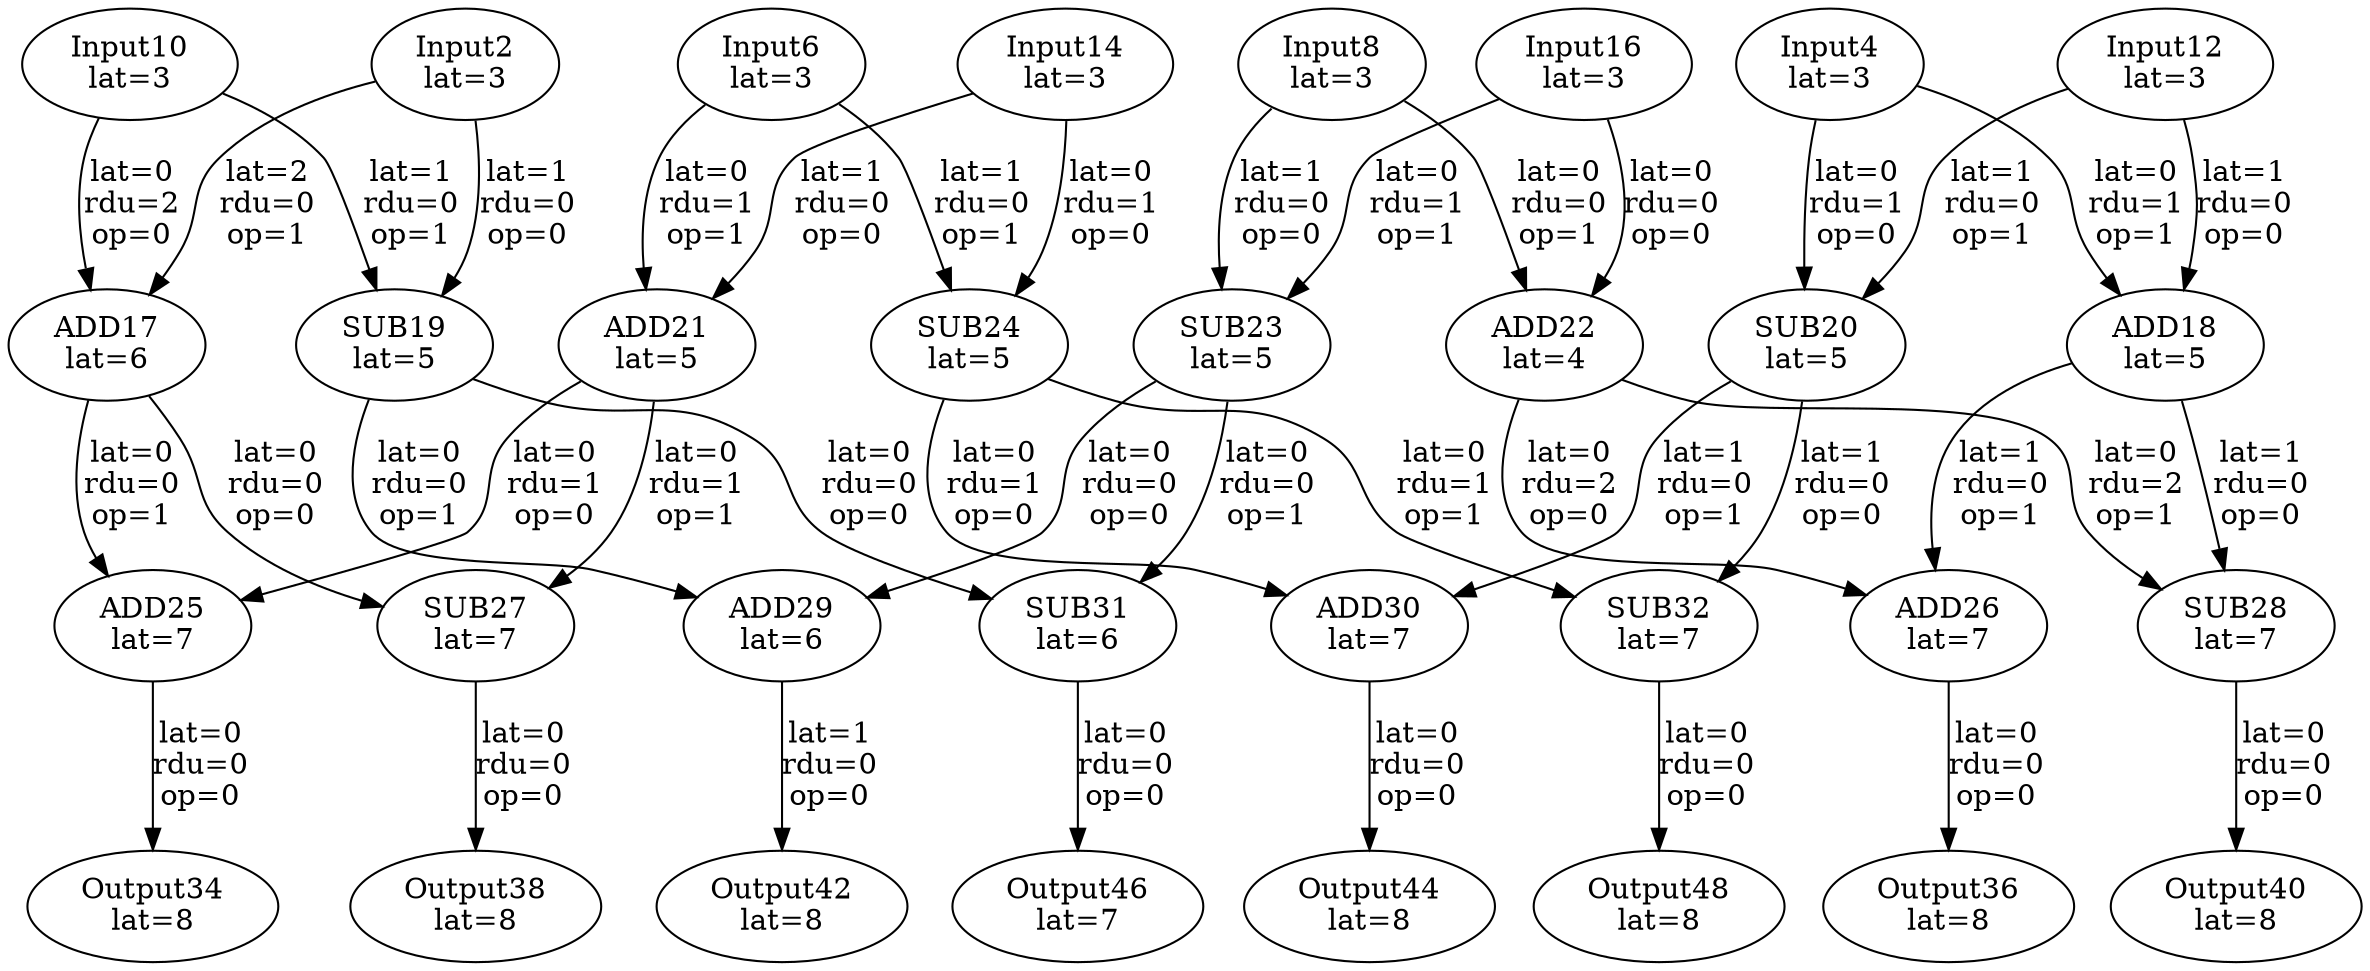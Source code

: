 Digraph G {
"Input2"[label = "\N\nlat=3"];
"Input4"[label = "\N\nlat=3"];
"Input6"[label = "\N\nlat=3"];
"Input8"[label = "\N\nlat=3"];
"Input10"[label = "\N\nlat=3"];
"Input12"[label = "\N\nlat=3"];
"Input14"[label = "\N\nlat=3"];
"Input16"[label = "\N\nlat=3"];
"ADD17"[label = "\N\nlat=6"];
"Input10"->"ADD17"[label = "lat=0\nrdu=2\nop=0"];
"Input2"->"ADD17"[label = "lat=2\nrdu=0\nop=1"];
"ADD18"[label = "\N\nlat=5"];
"Input12"->"ADD18"[label = "lat=1\nrdu=0\nop=0"];
"Input4"->"ADD18"[label = "lat=0\nrdu=1\nop=1"];
"SUB19"[label = "\N\nlat=5"];
"Input2"->"SUB19"[label = "lat=1\nrdu=0\nop=0"];
"Input10"->"SUB19"[label = "lat=1\nrdu=0\nop=1"];
"SUB20"[label = "\N\nlat=5"];
"Input4"->"SUB20"[label = "lat=0\nrdu=1\nop=0"];
"Input12"->"SUB20"[label = "lat=1\nrdu=0\nop=1"];
"ADD21"[label = "\N\nlat=5"];
"Input14"->"ADD21"[label = "lat=1\nrdu=0\nop=0"];
"Input6"->"ADD21"[label = "lat=0\nrdu=1\nop=1"];
"ADD22"[label = "\N\nlat=4"];
"Input16"->"ADD22"[label = "lat=0\nrdu=0\nop=0"];
"Input8"->"ADD22"[label = "lat=0\nrdu=0\nop=1"];
"SUB23"[label = "\N\nlat=5"];
"Input8"->"SUB23"[label = "lat=1\nrdu=0\nop=0"];
"Input16"->"SUB23"[label = "lat=0\nrdu=1\nop=1"];
"SUB24"[label = "\N\nlat=5"];
"Input14"->"SUB24"[label = "lat=0\nrdu=1\nop=0"];
"Input6"->"SUB24"[label = "lat=1\nrdu=0\nop=1"];
"ADD25"[label = "\N\nlat=7"];
"ADD21"->"ADD25"[label = "lat=0\nrdu=1\nop=0"];
"ADD17"->"ADD25"[label = "lat=0\nrdu=0\nop=1"];
"ADD26"[label = "\N\nlat=7"];
"ADD22"->"ADD26"[label = "lat=0\nrdu=2\nop=0"];
"ADD18"->"ADD26"[label = "lat=1\nrdu=0\nop=1"];
"SUB27"[label = "\N\nlat=7"];
"ADD17"->"SUB27"[label = "lat=0\nrdu=0\nop=0"];
"ADD21"->"SUB27"[label = "lat=0\nrdu=1\nop=1"];
"SUB28"[label = "\N\nlat=7"];
"ADD18"->"SUB28"[label = "lat=1\nrdu=0\nop=0"];
"ADD22"->"SUB28"[label = "lat=0\nrdu=2\nop=1"];
"ADD29"[label = "\N\nlat=6"];
"SUB23"->"ADD29"[label = "lat=0\nrdu=0\nop=0"];
"SUB19"->"ADD29"[label = "lat=0\nrdu=0\nop=1"];
"ADD30"[label = "\N\nlat=7"];
"SUB24"->"ADD30"[label = "lat=0\nrdu=1\nop=0"];
"SUB20"->"ADD30"[label = "lat=1\nrdu=0\nop=1"];
"SUB31"[label = "\N\nlat=6"];
"SUB19"->"SUB31"[label = "lat=0\nrdu=0\nop=0"];
"SUB23"->"SUB31"[label = "lat=0\nrdu=0\nop=1"];
"SUB32"[label = "\N\nlat=7"];
"SUB20"->"SUB32"[label = "lat=1\nrdu=0\nop=0"];
"SUB24"->"SUB32"[label = "lat=0\nrdu=1\nop=1"];
"Output34"[label = "\N\nlat=8"];
"ADD25"->"Output34"[label = "lat=0\nrdu=0\nop=0"];
"Output36"[label = "\N\nlat=8"];
"ADD26"->"Output36"[label = "lat=0\nrdu=0\nop=0"];
"Output38"[label = "\N\nlat=8"];
"SUB27"->"Output38"[label = "lat=0\nrdu=0\nop=0"];
"Output40"[label = "\N\nlat=8"];
"SUB28"->"Output40"[label = "lat=0\nrdu=0\nop=0"];
"Output42"[label = "\N\nlat=8"];
"ADD29"->"Output42"[label = "lat=1\nrdu=0\nop=0"];
"Output44"[label = "\N\nlat=8"];
"ADD30"->"Output44"[label = "lat=0\nrdu=0\nop=0"];
"Output46"[label = "\N\nlat=7"];
"SUB31"->"Output46"[label = "lat=0\nrdu=0\nop=0"];
"Output48"[label = "\N\nlat=8"];
"SUB32"->"Output48"[label = "lat=0\nrdu=0\nop=0"];
}

